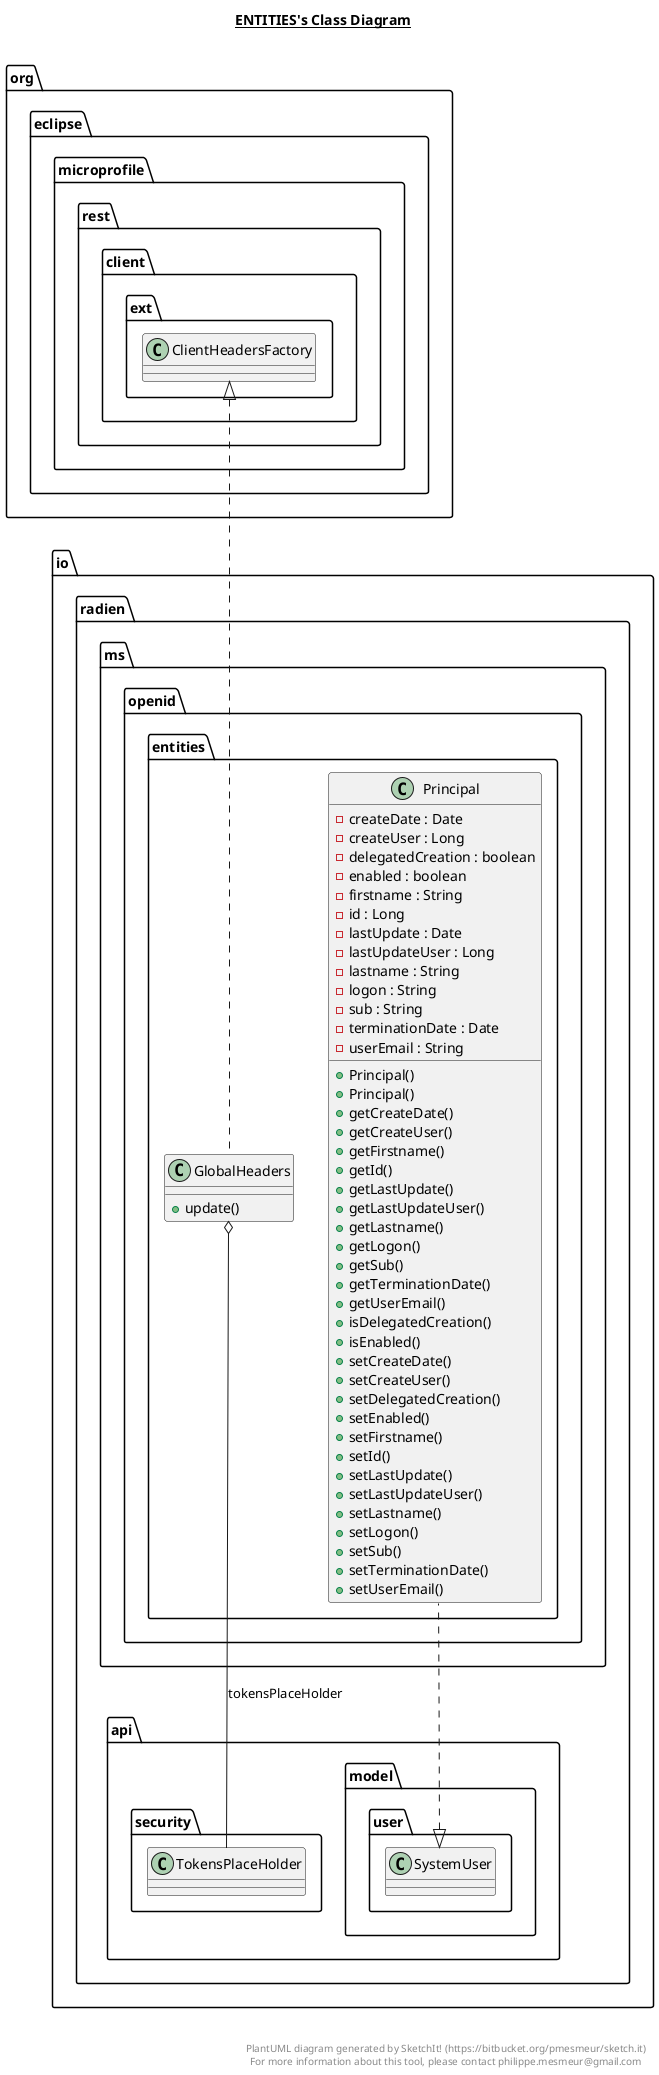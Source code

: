 @startuml

title __ENTITIES's Class Diagram__\n

  namespace io.radien.ms.openid.entities {
    class io.radien.ms.openid.entities.GlobalHeaders {
        + update()
    }
  }
  

  namespace io.radien.ms.openid.entities {
    class io.radien.ms.openid.entities.Principal {
        - createDate : Date
        - createUser : Long
        - delegatedCreation : boolean
        - enabled : boolean
        - firstname : String
        - id : Long
        - lastUpdate : Date
        - lastUpdateUser : Long
        - lastname : String
        - logon : String
        - sub : String
        - terminationDate : Date
        - userEmail : String
        + Principal()
        + Principal()
        + getCreateDate()
        + getCreateUser()
        + getFirstname()
        + getId()
        + getLastUpdate()
        + getLastUpdateUser()
        + getLastname()
        + getLogon()
        + getSub()
        + getTerminationDate()
        + getUserEmail()
        + isDelegatedCreation()
        + isEnabled()
        + setCreateDate()
        + setCreateUser()
        + setDelegatedCreation()
        + setEnabled()
        + setFirstname()
        + setId()
        + setLastUpdate()
        + setLastUpdateUser()
        + setLastname()
        + setLogon()
        + setSub()
        + setTerminationDate()
        + setUserEmail()
    }
  }
  

  io.radien.ms.openid.entities.GlobalHeaders .up.|> org.eclipse.microprofile.rest.client.ext.ClientHeadersFactory
  io.radien.ms.openid.entities.GlobalHeaders o-- io.radien.api.security.TokensPlaceHolder : tokensPlaceHolder
  io.radien.ms.openid.entities.Principal .up.|> io.radien.api.model.user.SystemUser


right footer


PlantUML diagram generated by SketchIt! (https://bitbucket.org/pmesmeur/sketch.it)
For more information about this tool, please contact philippe.mesmeur@gmail.com
endfooter

@enduml
